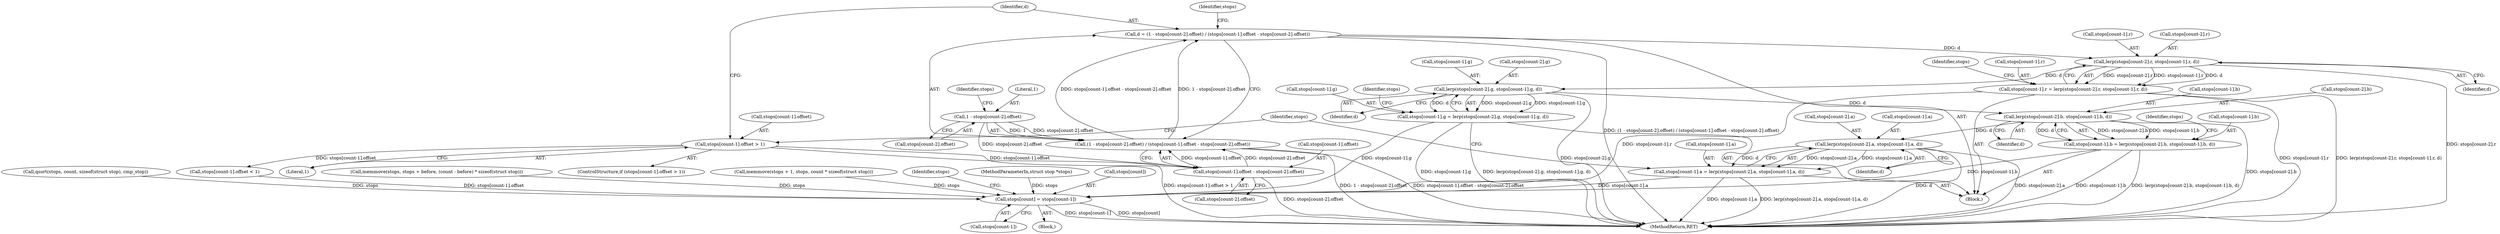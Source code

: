 digraph "0_ghostscript_60dabde18d7fe12b19da8b509bdfee9cc886aafc_2@integer" {
"1000553" [label="(Call,d = (1 - stops[count-2].offset) / (stops[count-1].offset - stops[count-2].offset))"];
"1000555" [label="(Call,(1 - stops[count-2].offset) / (stops[count-1].offset - stops[count-2].offset))"];
"1000556" [label="(Call,1 - stops[count-2].offset)"];
"1000565" [label="(Call,stops[count-1].offset - stops[count-2].offset)"];
"1000542" [label="(Call,stops[count-1].offset > 1)"];
"1000597" [label="(Call,lerp(stops[count-2].r, stops[count-1].r, d))"];
"1000589" [label="(Call,stops[count-1].r = lerp(stops[count-2].r, stops[count-1].r, d))"];
"1000730" [label="(Call,stops[count] = stops[count-1])"];
"1000621" [label="(Call,lerp(stops[count-2].g, stops[count-1].g, d))"];
"1000613" [label="(Call,stops[count-1].g = lerp(stops[count-2].g, stops[count-1].g, d))"];
"1000645" [label="(Call,lerp(stops[count-2].b, stops[count-1].b, d))"];
"1000637" [label="(Call,stops[count-1].b = lerp(stops[count-2].b, stops[count-1].b, d))"];
"1000669" [label="(Call,lerp(stops[count-2].a, stops[count-1].a, d))"];
"1000661" [label="(Call,stops[count-1].a = lerp(stops[count-2].a, stops[count-1].a, d))"];
"1000677" [label="(Call,stops[count-1].a)"];
"1000734" [label="(Call,stops[count-1])"];
"1000637" [label="(Call,stops[count-1].b = lerp(stops[count-2].b, stops[count-1].b, d))"];
"1000750" [label="(MethodReturn,RET)"];
"1000597" [label="(Call,lerp(stops[count-2].r, stops[count-1].r, d))"];
"1000646" [label="(Call,stops[count-2].b)"];
"1000730" [label="(Call,stops[count] = stops[count-1])"];
"1000622" [label="(Call,stops[count-2].g)"];
"1000629" [label="(Call,stops[count-1].g)"];
"1000381" [label="(Call,memmove(stops, stops + before, (count - before) * sizeof(struct stop)))"];
"1000553" [label="(Call,d = (1 - stops[count-2].offset) / (stops[count-1].offset - stops[count-2].offset))"];
"1000565" [label="(Call,stops[count-1].offset - stops[count-2].offset)"];
"1000661" [label="(Call,stops[count-1].a = lerp(stops[count-2].a, stops[count-1].a, d))"];
"1000660" [label="(Identifier,d)"];
"1000694" [label="(Call,memmove(stops + 1, stops, count * sizeof(struct stop)))"];
"1000729" [label="(Block,)"];
"1000605" [label="(Call,stops[count-1].r)"];
"1000653" [label="(Call,stops[count-1].b)"];
"1000742" [label="(Identifier,stops)"];
"1000113" [label="(MethodParameterIn,struct stop *stops)"];
"1000636" [label="(Identifier,d)"];
"1000616" [label="(Identifier,stops)"];
"1000589" [label="(Call,stops[count-1].r = lerp(stops[count-2].r, stops[count-1].r, d))"];
"1000542" [label="(Call,stops[count-1].offset > 1)"];
"1000664" [label="(Identifier,stops)"];
"1000621" [label="(Call,lerp(stops[count-2].g, stops[count-1].g, d))"];
"1000557" [label="(Literal,1)"];
"1000554" [label="(Identifier,d)"];
"1000556" [label="(Call,1 - stops[count-2].offset)"];
"1000573" [label="(Call,stops[count-2].offset)"];
"1000638" [label="(Call,stops[count-1].b)"];
"1000541" [label="(ControlStructure,if (stops[count-1].offset > 1))"];
"1000613" [label="(Call,stops[count-1].g = lerp(stops[count-2].g, stops[count-1].g, d))"];
"1000551" [label="(Block,)"];
"1000645" [label="(Call,lerp(stops[count-2].b, stops[count-1].b, d))"];
"1000550" [label="(Literal,1)"];
"1000689" [label="(Identifier,stops)"];
"1000612" [label="(Identifier,d)"];
"1000598" [label="(Call,stops[count-2].r)"];
"1000614" [label="(Call,stops[count-1].g)"];
"1000684" [label="(Identifier,d)"];
"1000669" [label="(Call,lerp(stops[count-2].a, stops[count-1].a, d))"];
"1000566" [label="(Call,stops[count-1].offset)"];
"1000640" [label="(Identifier,stops)"];
"1000558" [label="(Call,stops[count-2].offset)"];
"1000543" [label="(Call,stops[count-1].offset)"];
"1000731" [label="(Call,stops[count])"];
"1000328" [label="(Call,qsort(stops, count, sizeof(struct stop), cmp_stop))"];
"1000662" [label="(Call,stops[count-1].a)"];
"1000670" [label="(Call,stops[count-2].a)"];
"1000583" [label="(Identifier,stops)"];
"1000568" [label="(Identifier,stops)"];
"1000590" [label="(Call,stops[count-1].r)"];
"1000555" [label="(Call,(1 - stops[count-2].offset) / (stops[count-1].offset - stops[count-2].offset))"];
"1000720" [label="(Call,stops[count-1].offset < 1)"];
"1000553" -> "1000551"  [label="AST: "];
"1000553" -> "1000555"  [label="CFG: "];
"1000554" -> "1000553"  [label="AST: "];
"1000555" -> "1000553"  [label="AST: "];
"1000583" -> "1000553"  [label="CFG: "];
"1000553" -> "1000750"  [label="DDG: (1 - stops[count-2].offset) / (stops[count-1].offset - stops[count-2].offset)"];
"1000555" -> "1000553"  [label="DDG: 1 - stops[count-2].offset"];
"1000555" -> "1000553"  [label="DDG: stops[count-1].offset - stops[count-2].offset"];
"1000553" -> "1000597"  [label="DDG: d"];
"1000555" -> "1000565"  [label="CFG: "];
"1000556" -> "1000555"  [label="AST: "];
"1000565" -> "1000555"  [label="AST: "];
"1000555" -> "1000750"  [label="DDG: 1 - stops[count-2].offset"];
"1000555" -> "1000750"  [label="DDG: stops[count-1].offset - stops[count-2].offset"];
"1000556" -> "1000555"  [label="DDG: 1"];
"1000556" -> "1000555"  [label="DDG: stops[count-2].offset"];
"1000565" -> "1000555"  [label="DDG: stops[count-1].offset"];
"1000565" -> "1000555"  [label="DDG: stops[count-2].offset"];
"1000556" -> "1000558"  [label="CFG: "];
"1000557" -> "1000556"  [label="AST: "];
"1000558" -> "1000556"  [label="AST: "];
"1000568" -> "1000556"  [label="CFG: "];
"1000556" -> "1000565"  [label="DDG: stops[count-2].offset"];
"1000565" -> "1000573"  [label="CFG: "];
"1000566" -> "1000565"  [label="AST: "];
"1000573" -> "1000565"  [label="AST: "];
"1000565" -> "1000750"  [label="DDG: stops[count-2].offset"];
"1000542" -> "1000565"  [label="DDG: stops[count-1].offset"];
"1000542" -> "1000541"  [label="AST: "];
"1000542" -> "1000550"  [label="CFG: "];
"1000543" -> "1000542"  [label="AST: "];
"1000550" -> "1000542"  [label="AST: "];
"1000554" -> "1000542"  [label="CFG: "];
"1000689" -> "1000542"  [label="CFG: "];
"1000542" -> "1000750"  [label="DDG: stops[count-1].offset > 1"];
"1000542" -> "1000720"  [label="DDG: stops[count-1].offset"];
"1000597" -> "1000589"  [label="AST: "];
"1000597" -> "1000612"  [label="CFG: "];
"1000598" -> "1000597"  [label="AST: "];
"1000605" -> "1000597"  [label="AST: "];
"1000612" -> "1000597"  [label="AST: "];
"1000589" -> "1000597"  [label="CFG: "];
"1000597" -> "1000750"  [label="DDG: stops[count-2].r"];
"1000597" -> "1000589"  [label="DDG: stops[count-2].r"];
"1000597" -> "1000589"  [label="DDG: stops[count-1].r"];
"1000597" -> "1000589"  [label="DDG: d"];
"1000597" -> "1000621"  [label="DDG: d"];
"1000589" -> "1000551"  [label="AST: "];
"1000590" -> "1000589"  [label="AST: "];
"1000616" -> "1000589"  [label="CFG: "];
"1000589" -> "1000750"  [label="DDG: stops[count-1].r"];
"1000589" -> "1000750"  [label="DDG: lerp(stops[count-2].r, stops[count-1].r, d)"];
"1000589" -> "1000730"  [label="DDG: stops[count-1].r"];
"1000730" -> "1000729"  [label="AST: "];
"1000730" -> "1000734"  [label="CFG: "];
"1000731" -> "1000730"  [label="AST: "];
"1000734" -> "1000730"  [label="AST: "];
"1000742" -> "1000730"  [label="CFG: "];
"1000730" -> "1000750"  [label="DDG: stops[count-1]"];
"1000730" -> "1000750"  [label="DDG: stops[count]"];
"1000613" -> "1000730"  [label="DDG: stops[count-1].g"];
"1000637" -> "1000730"  [label="DDG: stops[count-1].b"];
"1000661" -> "1000730"  [label="DDG: stops[count-1].a"];
"1000720" -> "1000730"  [label="DDG: stops[count-1].offset"];
"1000328" -> "1000730"  [label="DDG: stops"];
"1000694" -> "1000730"  [label="DDG: stops"];
"1000381" -> "1000730"  [label="DDG: stops"];
"1000113" -> "1000730"  [label="DDG: stops"];
"1000621" -> "1000613"  [label="AST: "];
"1000621" -> "1000636"  [label="CFG: "];
"1000622" -> "1000621"  [label="AST: "];
"1000629" -> "1000621"  [label="AST: "];
"1000636" -> "1000621"  [label="AST: "];
"1000613" -> "1000621"  [label="CFG: "];
"1000621" -> "1000750"  [label="DDG: stops[count-2].g"];
"1000621" -> "1000613"  [label="DDG: stops[count-2].g"];
"1000621" -> "1000613"  [label="DDG: stops[count-1].g"];
"1000621" -> "1000613"  [label="DDG: d"];
"1000621" -> "1000645"  [label="DDG: d"];
"1000613" -> "1000551"  [label="AST: "];
"1000614" -> "1000613"  [label="AST: "];
"1000640" -> "1000613"  [label="CFG: "];
"1000613" -> "1000750"  [label="DDG: stops[count-1].g"];
"1000613" -> "1000750"  [label="DDG: lerp(stops[count-2].g, stops[count-1].g, d)"];
"1000645" -> "1000637"  [label="AST: "];
"1000645" -> "1000660"  [label="CFG: "];
"1000646" -> "1000645"  [label="AST: "];
"1000653" -> "1000645"  [label="AST: "];
"1000660" -> "1000645"  [label="AST: "];
"1000637" -> "1000645"  [label="CFG: "];
"1000645" -> "1000750"  [label="DDG: stops[count-2].b"];
"1000645" -> "1000637"  [label="DDG: stops[count-2].b"];
"1000645" -> "1000637"  [label="DDG: stops[count-1].b"];
"1000645" -> "1000637"  [label="DDG: d"];
"1000645" -> "1000669"  [label="DDG: d"];
"1000637" -> "1000551"  [label="AST: "];
"1000638" -> "1000637"  [label="AST: "];
"1000664" -> "1000637"  [label="CFG: "];
"1000637" -> "1000750"  [label="DDG: stops[count-1].b"];
"1000637" -> "1000750"  [label="DDG: lerp(stops[count-2].b, stops[count-1].b, d)"];
"1000669" -> "1000661"  [label="AST: "];
"1000669" -> "1000684"  [label="CFG: "];
"1000670" -> "1000669"  [label="AST: "];
"1000677" -> "1000669"  [label="AST: "];
"1000684" -> "1000669"  [label="AST: "];
"1000661" -> "1000669"  [label="CFG: "];
"1000669" -> "1000750"  [label="DDG: d"];
"1000669" -> "1000750"  [label="DDG: stops[count-2].a"];
"1000669" -> "1000661"  [label="DDG: stops[count-2].a"];
"1000669" -> "1000661"  [label="DDG: stops[count-1].a"];
"1000669" -> "1000661"  [label="DDG: d"];
"1000661" -> "1000551"  [label="AST: "];
"1000662" -> "1000661"  [label="AST: "];
"1000689" -> "1000661"  [label="CFG: "];
"1000661" -> "1000750"  [label="DDG: stops[count-1].a"];
"1000661" -> "1000750"  [label="DDG: lerp(stops[count-2].a, stops[count-1].a, d)"];
}
